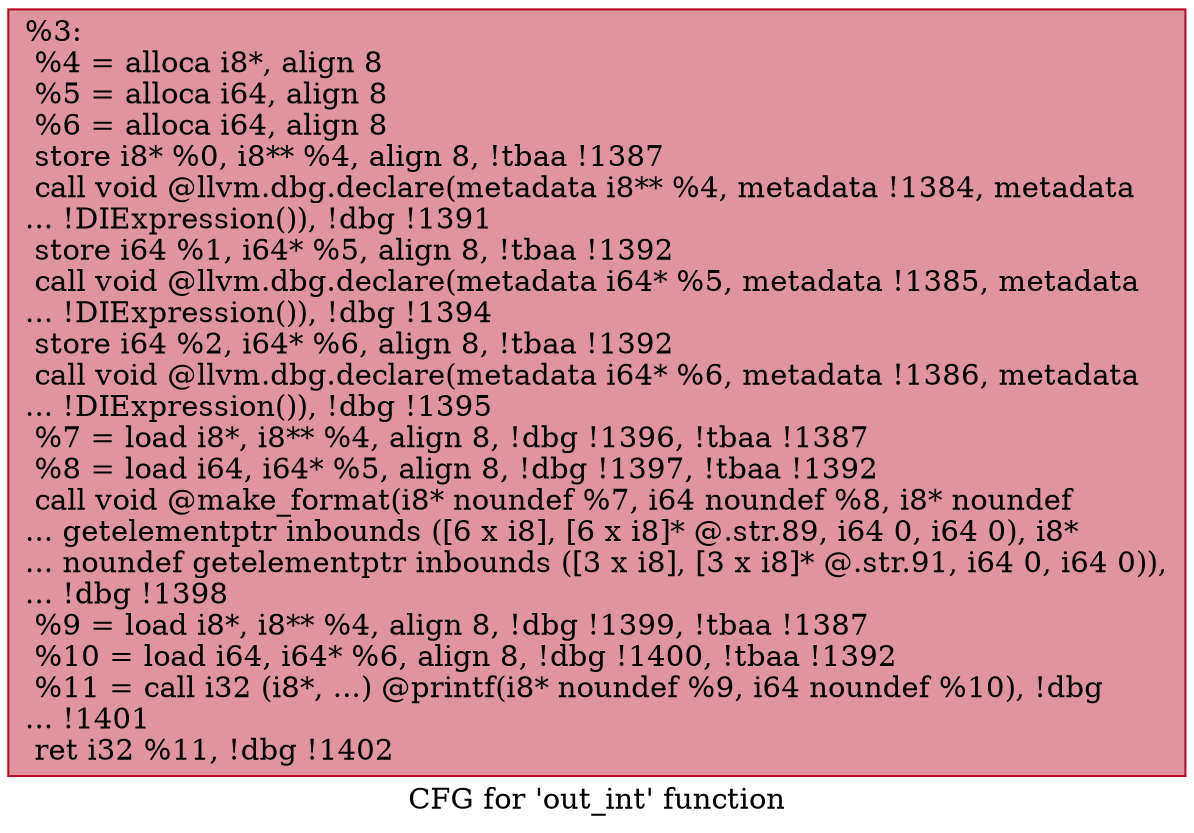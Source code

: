 digraph "CFG for 'out_int' function" {
	label="CFG for 'out_int' function";

	Node0x1673bb0 [shape=record,color="#b70d28ff", style=filled, fillcolor="#b70d2870",label="{%3:\l  %4 = alloca i8*, align 8\l  %5 = alloca i64, align 8\l  %6 = alloca i64, align 8\l  store i8* %0, i8** %4, align 8, !tbaa !1387\l  call void @llvm.dbg.declare(metadata i8** %4, metadata !1384, metadata\l... !DIExpression()), !dbg !1391\l  store i64 %1, i64* %5, align 8, !tbaa !1392\l  call void @llvm.dbg.declare(metadata i64* %5, metadata !1385, metadata\l... !DIExpression()), !dbg !1394\l  store i64 %2, i64* %6, align 8, !tbaa !1392\l  call void @llvm.dbg.declare(metadata i64* %6, metadata !1386, metadata\l... !DIExpression()), !dbg !1395\l  %7 = load i8*, i8** %4, align 8, !dbg !1396, !tbaa !1387\l  %8 = load i64, i64* %5, align 8, !dbg !1397, !tbaa !1392\l  call void @make_format(i8* noundef %7, i64 noundef %8, i8* noundef\l... getelementptr inbounds ([6 x i8], [6 x i8]* @.str.89, i64 0, i64 0), i8*\l... noundef getelementptr inbounds ([3 x i8], [3 x i8]* @.str.91, i64 0, i64 0)),\l... !dbg !1398\l  %9 = load i8*, i8** %4, align 8, !dbg !1399, !tbaa !1387\l  %10 = load i64, i64* %6, align 8, !dbg !1400, !tbaa !1392\l  %11 = call i32 (i8*, ...) @printf(i8* noundef %9, i64 noundef %10), !dbg\l... !1401\l  ret i32 %11, !dbg !1402\l}"];
}
